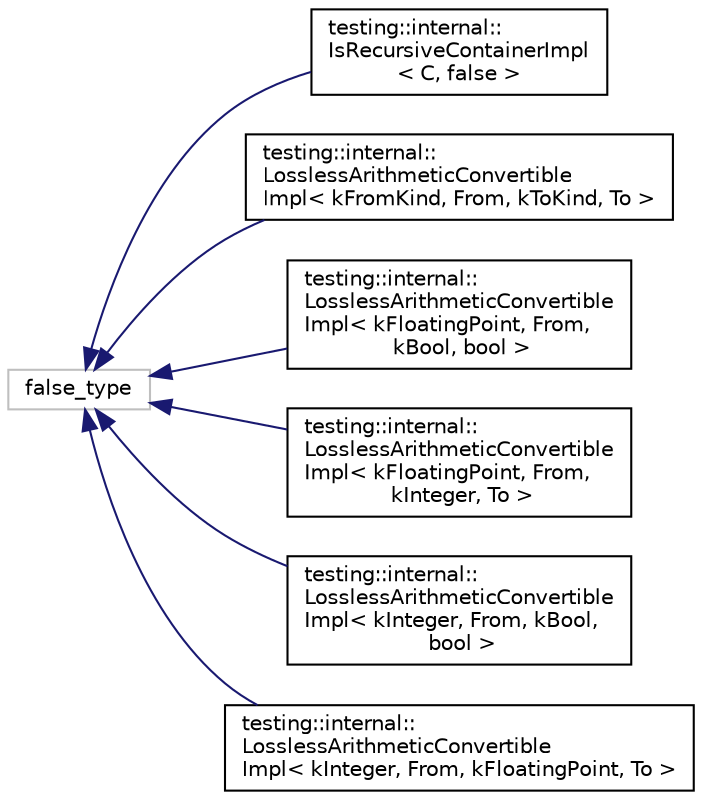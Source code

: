 digraph "Graphical Class Hierarchy"
{
  edge [fontname="Helvetica",fontsize="10",labelfontname="Helvetica",labelfontsize="10"];
  node [fontname="Helvetica",fontsize="10",shape=record];
  rankdir="LR";
  Node963 [label="false_type",height=0.2,width=0.4,color="grey75", fillcolor="white", style="filled"];
  Node963 -> Node0 [dir="back",color="midnightblue",fontsize="10",style="solid",fontname="Helvetica"];
  Node0 [label="testing::internal::\lIsRecursiveContainerImpl\l\< C, false \>",height=0.2,width=0.4,color="black", fillcolor="white", style="filled",URL="$structtesting_1_1internal_1_1IsRecursiveContainerImpl_3_01C_00_01false_01_4.html"];
  Node963 -> Node965 [dir="back",color="midnightblue",fontsize="10",style="solid",fontname="Helvetica"];
  Node965 [label="testing::internal::\lLosslessArithmeticConvertible\lImpl\< kFromKind, From, kToKind, To \>",height=0.2,width=0.4,color="black", fillcolor="white", style="filled",URL="$structtesting_1_1internal_1_1LosslessArithmeticConvertibleImpl.html"];
  Node963 -> Node966 [dir="back",color="midnightblue",fontsize="10",style="solid",fontname="Helvetica"];
  Node966 [label="testing::internal::\lLosslessArithmeticConvertible\lImpl\< kFloatingPoint, From,\l kBool, bool \>",height=0.2,width=0.4,color="black", fillcolor="white", style="filled",URL="$structtesting_1_1internal_1_1LosslessArithmeticConvertibleImpl_3_01kFloatingPoint_00_01From_00_01kBool_00_01bool_01_4.html"];
  Node963 -> Node967 [dir="back",color="midnightblue",fontsize="10",style="solid",fontname="Helvetica"];
  Node967 [label="testing::internal::\lLosslessArithmeticConvertible\lImpl\< kFloatingPoint, From,\l kInteger, To \>",height=0.2,width=0.4,color="black", fillcolor="white", style="filled",URL="$structtesting_1_1internal_1_1LosslessArithmeticConvertibleImpl_3_01kFloatingPoint_00_01From_00_01kInteger_00_01To_01_4.html"];
  Node963 -> Node968 [dir="back",color="midnightblue",fontsize="10",style="solid",fontname="Helvetica"];
  Node968 [label="testing::internal::\lLosslessArithmeticConvertible\lImpl\< kInteger, From, kBool,\l bool \>",height=0.2,width=0.4,color="black", fillcolor="white", style="filled",URL="$structtesting_1_1internal_1_1LosslessArithmeticConvertibleImpl_3_01kInteger_00_01From_00_01kBool_00_01bool_01_4.html"];
  Node963 -> Node969 [dir="back",color="midnightblue",fontsize="10",style="solid",fontname="Helvetica"];
  Node969 [label="testing::internal::\lLosslessArithmeticConvertible\lImpl\< kInteger, From, kFloatingPoint, To \>",height=0.2,width=0.4,color="black", fillcolor="white", style="filled",URL="$structtesting_1_1internal_1_1LosslessArithmeticConvertibleImpl_3_01kInteger_00_01From_00_01kFloatingPoint_00_01To_01_4.html"];
}
